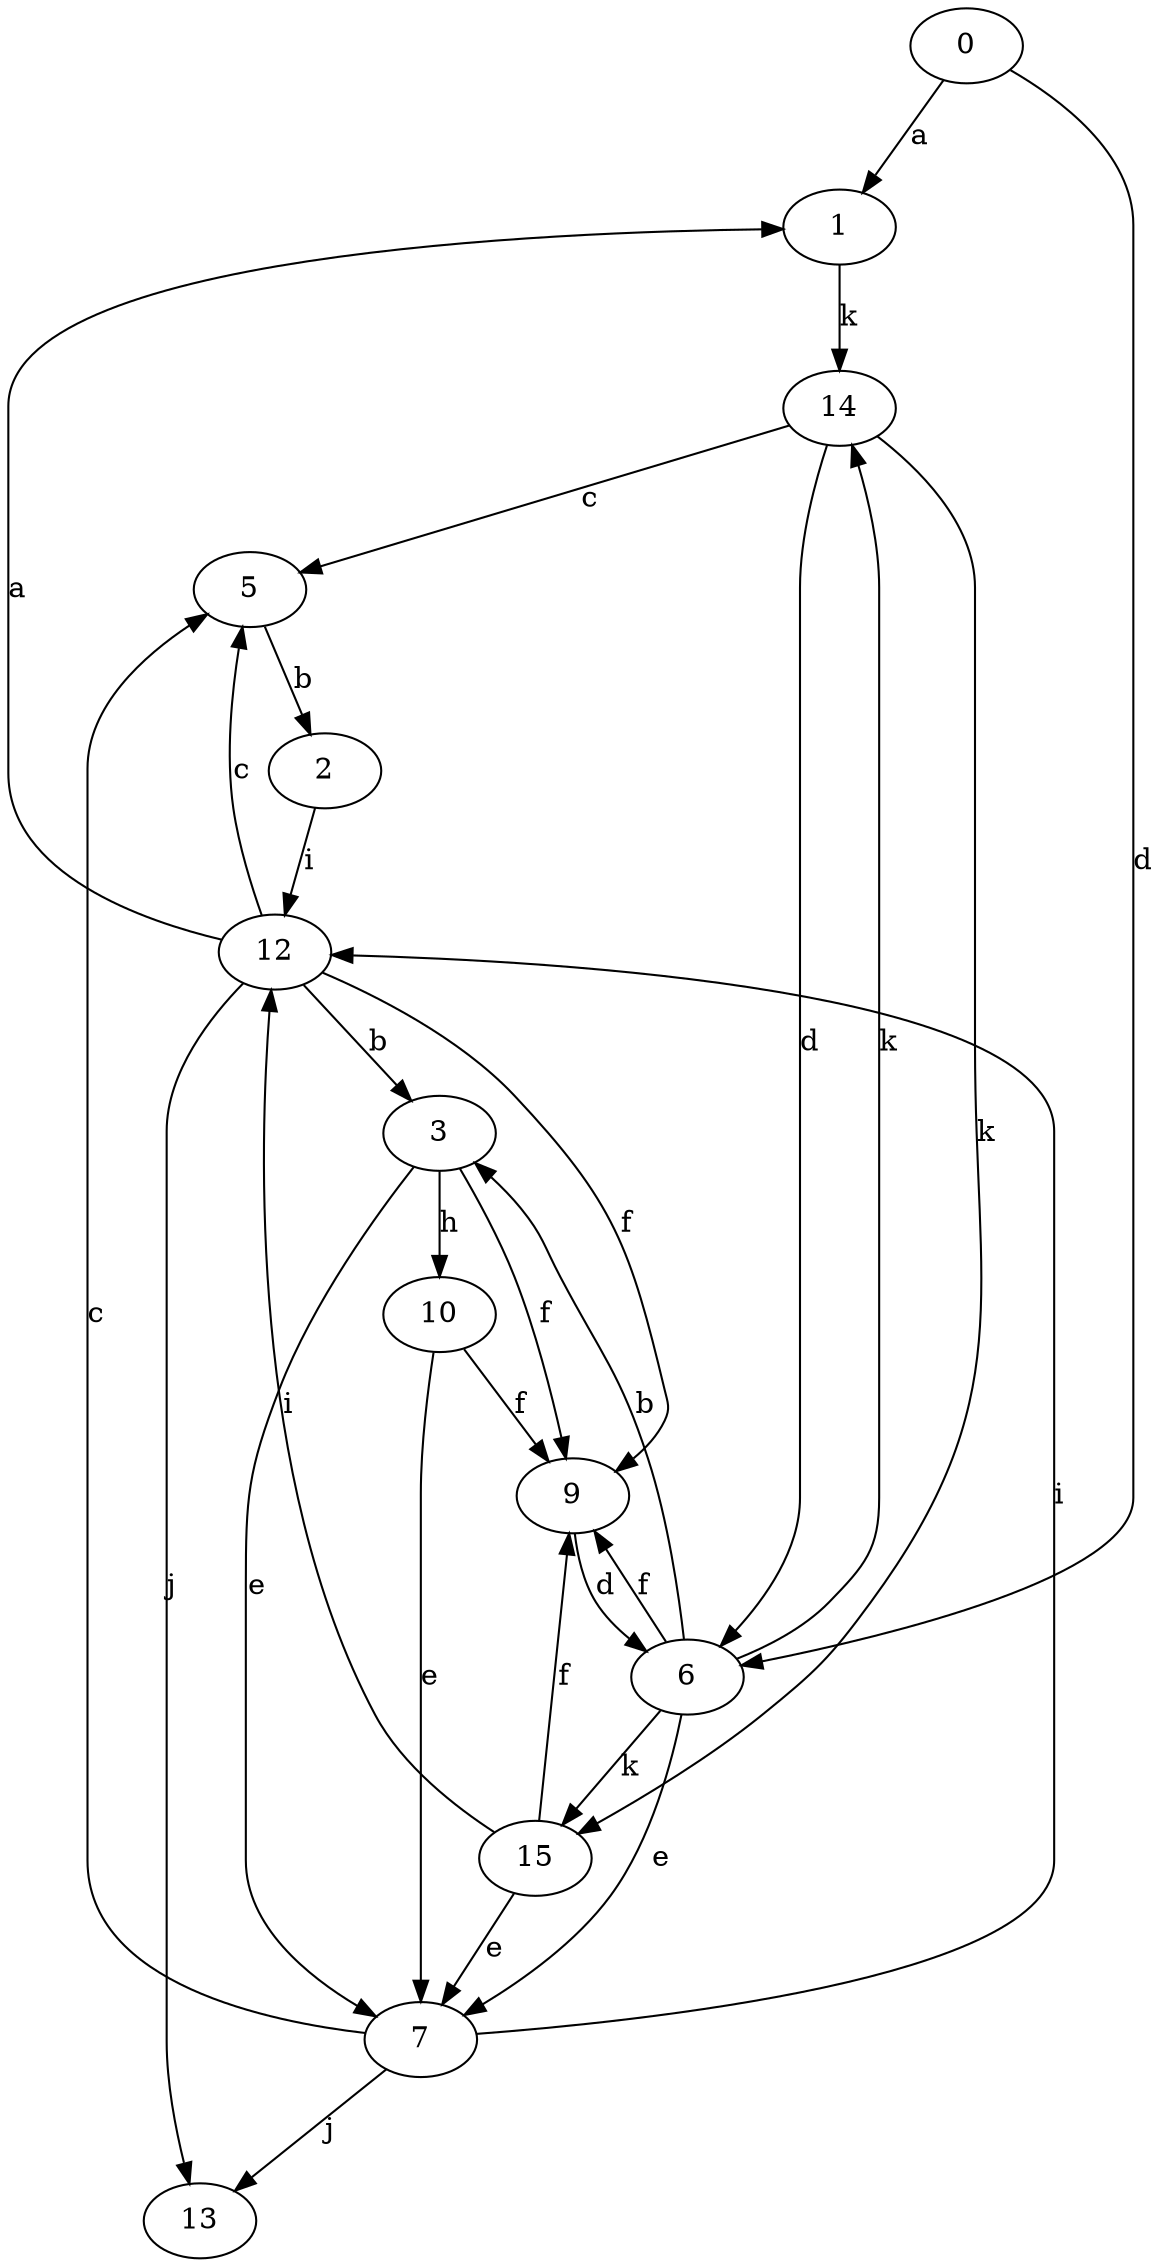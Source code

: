 strict digraph  {
0;
1;
2;
3;
5;
6;
7;
9;
10;
12;
13;
14;
15;
0 -> 1  [label=a];
0 -> 6  [label=d];
1 -> 14  [label=k];
2 -> 12  [label=i];
3 -> 7  [label=e];
3 -> 9  [label=f];
3 -> 10  [label=h];
5 -> 2  [label=b];
6 -> 3  [label=b];
6 -> 7  [label=e];
6 -> 9  [label=f];
6 -> 14  [label=k];
6 -> 15  [label=k];
7 -> 5  [label=c];
7 -> 12  [label=i];
7 -> 13  [label=j];
9 -> 6  [label=d];
10 -> 7  [label=e];
10 -> 9  [label=f];
12 -> 1  [label=a];
12 -> 3  [label=b];
12 -> 5  [label=c];
12 -> 9  [label=f];
12 -> 13  [label=j];
14 -> 5  [label=c];
14 -> 6  [label=d];
14 -> 15  [label=k];
15 -> 7  [label=e];
15 -> 9  [label=f];
15 -> 12  [label=i];
}
